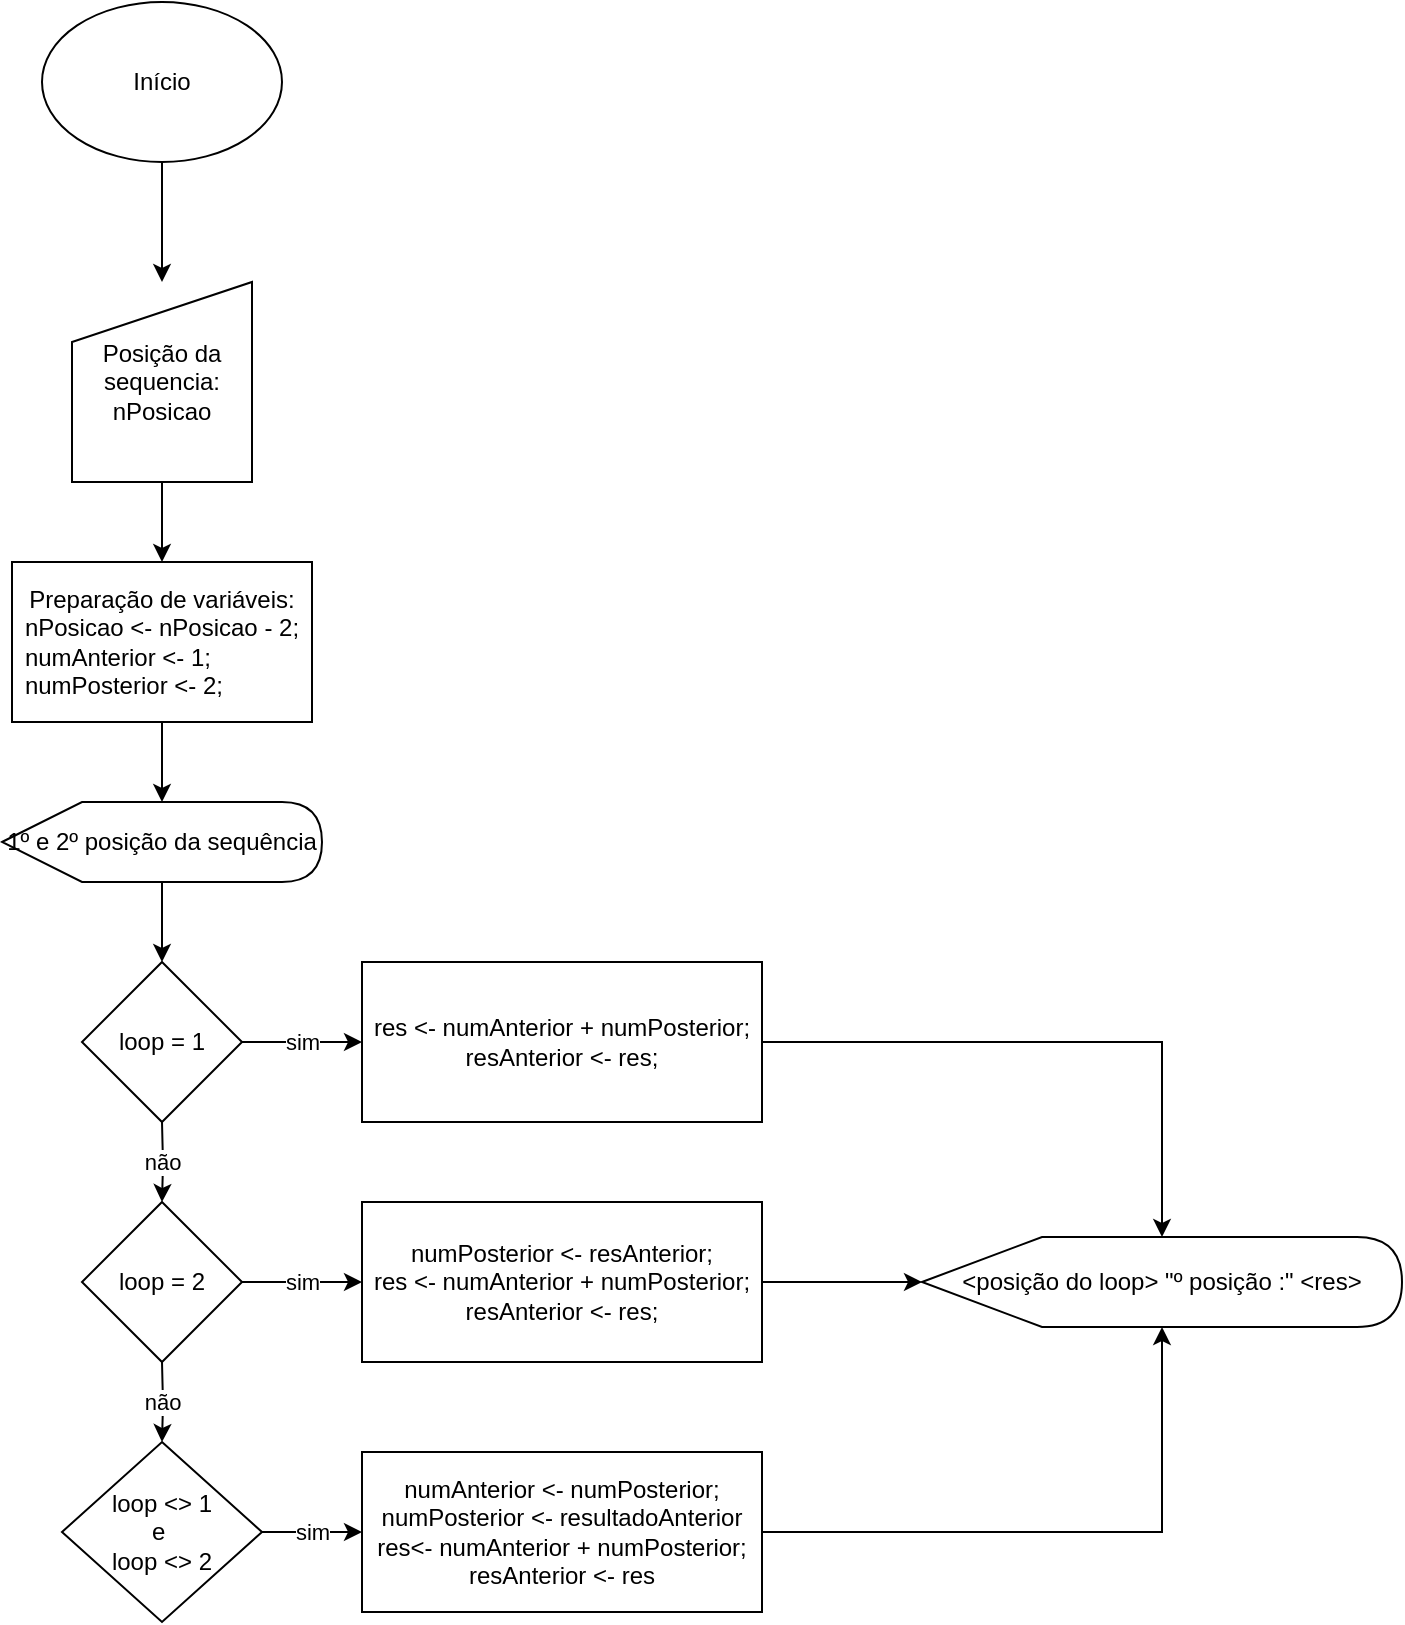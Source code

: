 <mxfile version="15.0.3" type="device"><diagram id="x2he8_adzkh9R1YjcXak" name="Page-1"><mxGraphModel dx="372" dy="403" grid="1" gridSize="10" guides="1" tooltips="1" connect="1" arrows="1" fold="1" page="1" pageScale="1" pageWidth="827" pageHeight="1169" math="0" shadow="0"><root><mxCell id="0"/><mxCell id="1" parent="0"/><mxCell id="Pl2lI_51I6AajTpVsAET-4" value="" style="edgeStyle=orthogonalEdgeStyle;rounded=0;orthogonalLoop=1;jettySize=auto;html=1;" edge="1" parent="1" source="Pl2lI_51I6AajTpVsAET-1" target="Pl2lI_51I6AajTpVsAET-3"><mxGeometry relative="1" as="geometry"/></mxCell><mxCell id="Pl2lI_51I6AajTpVsAET-1" value="Início" style="ellipse;whiteSpace=wrap;html=1;" vertex="1" parent="1"><mxGeometry x="200" width="120" height="80" as="geometry"/></mxCell><mxCell id="Pl2lI_51I6AajTpVsAET-2" value="&amp;lt;posição do loop&amp;gt; &quot;º posição :&quot; &amp;lt;res&amp;gt;" style="shape=display;whiteSpace=wrap;html=1;fontFamily=Helvetica;fontSize=12;fontColor=#000000;align=center;strokeColor=#000000;fillColor=#ffffff;" vertex="1" parent="1"><mxGeometry x="640" y="617.5" width="240" height="45" as="geometry"/></mxCell><mxCell id="Pl2lI_51I6AajTpVsAET-6" value="" style="edgeStyle=orthogonalEdgeStyle;rounded=0;orthogonalLoop=1;jettySize=auto;html=1;" edge="1" parent="1" source="Pl2lI_51I6AajTpVsAET-3" target="Pl2lI_51I6AajTpVsAET-5"><mxGeometry relative="1" as="geometry"/></mxCell><mxCell id="Pl2lI_51I6AajTpVsAET-3" value="Posição da sequencia:&lt;br&gt;nPosicao" style="shape=manualInput;whiteSpace=wrap;html=1;" vertex="1" parent="1"><mxGeometry x="215" y="140" width="90" height="100" as="geometry"/></mxCell><mxCell id="Pl2lI_51I6AajTpVsAET-8" value="" style="edgeStyle=orthogonalEdgeStyle;rounded=0;orthogonalLoop=1;jettySize=auto;html=1;" edge="1" parent="1" source="Pl2lI_51I6AajTpVsAET-5" target="Pl2lI_51I6AajTpVsAET-7"><mxGeometry relative="1" as="geometry"/></mxCell><mxCell id="Pl2lI_51I6AajTpVsAET-5" value="Preparação de variáveis:&lt;br&gt;&lt;div style=&quot;text-align: left&quot;&gt;&lt;span&gt;nPosicao &amp;lt;- nPosicao - 2;&lt;/span&gt;&lt;/div&gt;&lt;div style=&quot;text-align: left&quot;&gt;&lt;span&gt;numAnterior &amp;lt;- 1;&lt;/span&gt;&lt;/div&gt;&lt;div style=&quot;text-align: left&quot;&gt;&lt;span&gt;numPosterior &amp;lt;- 2;&lt;/span&gt;&lt;/div&gt;" style="rounded=0;whiteSpace=wrap;html=1;" vertex="1" parent="1"><mxGeometry x="185" y="280" width="150" height="80" as="geometry"/></mxCell><mxCell id="Pl2lI_51I6AajTpVsAET-12" value="" style="edgeStyle=orthogonalEdgeStyle;rounded=0;orthogonalLoop=1;jettySize=auto;html=1;" edge="1" parent="1" source="Pl2lI_51I6AajTpVsAET-7" target="Pl2lI_51I6AajTpVsAET-9"><mxGeometry relative="1" as="geometry"/></mxCell><mxCell id="Pl2lI_51I6AajTpVsAET-7" value="1º e 2º posição da sequência" style="shape=display;whiteSpace=wrap;html=1;" vertex="1" parent="1"><mxGeometry x="180" y="400" width="160" height="40" as="geometry"/></mxCell><mxCell id="Pl2lI_51I6AajTpVsAET-11" value="sim" style="edgeStyle=orthogonalEdgeStyle;rounded=0;orthogonalLoop=1;jettySize=auto;html=1;" edge="1" parent="1" source="Pl2lI_51I6AajTpVsAET-9" target="Pl2lI_51I6AajTpVsAET-10"><mxGeometry relative="1" as="geometry"/></mxCell><mxCell id="Pl2lI_51I6AajTpVsAET-9" value="loop = 1" style="rhombus;whiteSpace=wrap;html=1;" vertex="1" parent="1"><mxGeometry x="220" y="480" width="80" height="80" as="geometry"/></mxCell><mxCell id="Pl2lI_51I6AajTpVsAET-23" style="edgeStyle=orthogonalEdgeStyle;rounded=0;orthogonalLoop=1;jettySize=auto;html=1;entryX=0.5;entryY=0;entryDx=0;entryDy=0;" edge="1" parent="1" source="Pl2lI_51I6AajTpVsAET-10" target="Pl2lI_51I6AajTpVsAET-2"><mxGeometry relative="1" as="geometry"/></mxCell><mxCell id="Pl2lI_51I6AajTpVsAET-10" value="res &amp;lt;- numAnterior + numPosterior;&lt;br&gt;resAnterior &amp;lt;- res;" style="whiteSpace=wrap;html=1;" vertex="1" parent="1"><mxGeometry x="360" y="480" width="200" height="80" as="geometry"/></mxCell><mxCell id="Pl2lI_51I6AajTpVsAET-13" value="não" style="edgeStyle=orthogonalEdgeStyle;rounded=0;orthogonalLoop=1;jettySize=auto;html=1;" edge="1" parent="1" target="Pl2lI_51I6AajTpVsAET-15"><mxGeometry relative="1" as="geometry"><mxPoint x="260" y="560" as="sourcePoint"/></mxGeometry></mxCell><mxCell id="Pl2lI_51I6AajTpVsAET-14" value="sim" style="edgeStyle=orthogonalEdgeStyle;rounded=0;orthogonalLoop=1;jettySize=auto;html=1;" edge="1" parent="1" source="Pl2lI_51I6AajTpVsAET-15" target="Pl2lI_51I6AajTpVsAET-16"><mxGeometry relative="1" as="geometry"/></mxCell><mxCell id="Pl2lI_51I6AajTpVsAET-15" value="loop = 2" style="rhombus;whiteSpace=wrap;html=1;" vertex="1" parent="1"><mxGeometry x="220" y="600" width="80" height="80" as="geometry"/></mxCell><mxCell id="Pl2lI_51I6AajTpVsAET-22" style="edgeStyle=orthogonalEdgeStyle;rounded=0;orthogonalLoop=1;jettySize=auto;html=1;entryX=0;entryY=0.5;entryDx=0;entryDy=0;" edge="1" parent="1" source="Pl2lI_51I6AajTpVsAET-16" target="Pl2lI_51I6AajTpVsAET-2"><mxGeometry relative="1" as="geometry"/></mxCell><mxCell id="Pl2lI_51I6AajTpVsAET-16" value="numPosterior &amp;lt;- resAnterior;&lt;br&gt;res &amp;lt;- numAnterior + numPosterior;&lt;br&gt;resAnterior &amp;lt;- res;" style="whiteSpace=wrap;html=1;" vertex="1" parent="1"><mxGeometry x="360" y="600" width="200" height="80" as="geometry"/></mxCell><mxCell id="Pl2lI_51I6AajTpVsAET-17" value="não" style="edgeStyle=orthogonalEdgeStyle;rounded=0;orthogonalLoop=1;jettySize=auto;html=1;" edge="1" parent="1" target="Pl2lI_51I6AajTpVsAET-19"><mxGeometry relative="1" as="geometry"><mxPoint x="260" y="680" as="sourcePoint"/></mxGeometry></mxCell><mxCell id="Pl2lI_51I6AajTpVsAET-18" value="sim" style="edgeStyle=orthogonalEdgeStyle;rounded=0;orthogonalLoop=1;jettySize=auto;html=1;" edge="1" parent="1" source="Pl2lI_51I6AajTpVsAET-19" target="Pl2lI_51I6AajTpVsAET-20"><mxGeometry relative="1" as="geometry"/></mxCell><mxCell id="Pl2lI_51I6AajTpVsAET-19" value="loop &amp;lt;&amp;gt; 1&lt;br&gt;e&amp;nbsp;&lt;br&gt;loop &amp;lt;&amp;gt; 2" style="rhombus;whiteSpace=wrap;html=1;" vertex="1" parent="1"><mxGeometry x="210" y="720" width="100" height="90" as="geometry"/></mxCell><mxCell id="Pl2lI_51I6AajTpVsAET-21" style="edgeStyle=orthogonalEdgeStyle;rounded=0;orthogonalLoop=1;jettySize=auto;html=1;entryX=0.5;entryY=1;entryDx=0;entryDy=0;" edge="1" parent="1" source="Pl2lI_51I6AajTpVsAET-20" target="Pl2lI_51I6AajTpVsAET-2"><mxGeometry relative="1" as="geometry"/></mxCell><mxCell id="Pl2lI_51I6AajTpVsAET-20" value="numAnterior &amp;lt;- numPosterior;&lt;br&gt;numPosterior &amp;lt;- resultadoAnterior&lt;br&gt;res&amp;lt;- numAnterior + numPosterior;&lt;br&gt;resAnterior &amp;lt;- res" style="whiteSpace=wrap;html=1;" vertex="1" parent="1"><mxGeometry x="360" y="725" width="200" height="80" as="geometry"/></mxCell></root></mxGraphModel></diagram></mxfile>